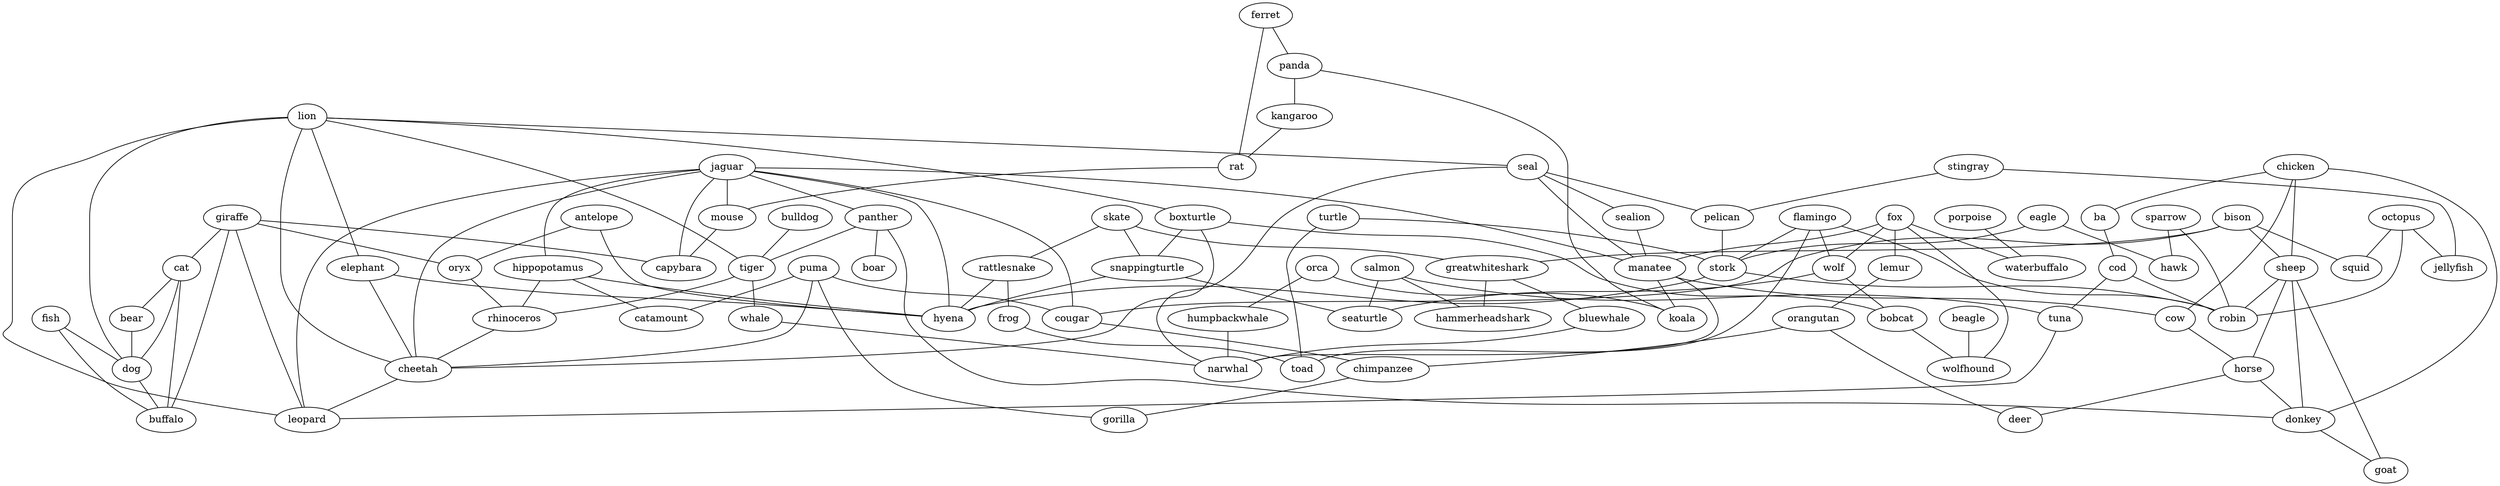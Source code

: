 strict graph  {
	antelope -- oryx	 [weight=1];
	antelope -- hyena	 [weight=1];
	sparrow -- robin	 [weight=1];
	sparrow -- hawk	 [weight=1];
	skate -- rattlesnake	 [weight=1];
	skate -- greatwhiteshark	 [weight=1];
	skate -- snappingturtle	 [weight=1];
	chicken -- ba	 [weight=1];
	chicken -- cow	 [weight=1];
	chicken -- sheep	 [weight=1];
	chicken -- donkey	 [weight=1];
	ferret -- panda	 [weight=1];
	ferret -- rat	 [weight=1];
	giraffe -- oryx	 [weight=1];
	giraffe -- cat	 [weight=1];
	giraffe -- capybara	 [weight=1];
	giraffe -- leopard	 [weight=1];
	giraffe -- buffalo	 [weight=1];
	flamingo -- wolf	 [weight=1];
	flamingo -- stork	 [weight=1];
	flamingo -- robin	 [weight=1];
	flamingo -- toad	 [weight=1];
	jaguar -- hippopotamus	 [weight=1];
	jaguar -- manatee	 [weight=1];
	jaguar -- panther	 [weight=1];
	jaguar -- cougar	 [weight=1];
	jaguar -- mouse	 [weight=1];
	jaguar -- capybara	 [weight=1];
	jaguar -- cheetah	 [weight=1];
	jaguar -- leopard	 [weight=1];
	jaguar -- hyena	 [weight=1];
	oryx -- rhinoceros	 [weight=1];
	bison -- greatwhiteshark	 [weight=1];
	bison -- sheep	 [weight=1];
	bison -- cougar	 [weight=1];
	bison -- squid	 [weight=1];
	orca -- humpbackwhale	 [weight=1];
	orca -- koala	 [weight=1];
	turtle -- stork	 [weight=1];
	turtle -- toad	 [weight=1];
	fish -- dog	 [weight=1];
	fish -- buffalo	 [weight=1];
	lion -- seal	 [weight=1];
	lion -- boxturtle	 [weight=1];
	lion -- tiger	 [weight=1];
	lion -- elephant	 [weight=1];
	lion -- cheetah	 [weight=1];
	lion -- leopard	 [weight=1];
	lion -- dog	 [weight=1];
	seal -- sealion	 [weight=1];
	seal -- manatee	 [weight=1];
	seal -- pelican	 [weight=1];
	seal -- narwhal	 [weight=1];
	panda -- kangaroo	 [weight=1];
	panda -- koala	 [weight=1];
	hippopotamus -- catamount	 [weight=1];
	hippopotamus -- rhinoceros	 [weight=1];
	hippopotamus -- hyena	 [weight=1];
	puma -- cougar	 [weight=1];
	puma -- catamount	 [weight=1];
	puma -- cheetah	 [weight=1];
	puma -- gorilla	 [weight=1];
	fox -- manatee	 [weight=1];
	fox -- lemur	 [weight=1];
	fox -- wolf	 [weight=1];
	fox -- waterbuffalo	 [weight=1];
	fox -- wolfhound	 [weight=1];
	rattlesnake -- frog	 [weight=1];
	rattlesnake -- hyena	 [weight=1];
	greatwhiteshark -- hammerheadshark	 [weight=1];
	greatwhiteshark -- bluewhale	 [weight=1];
	boxturtle -- bobcat	 [weight=1];
	boxturtle -- snappingturtle	 [weight=1];
	boxturtle -- cheetah	 [weight=1];
	sealion -- manatee	 [weight=1];
	stingray -- pelican	 [weight=1];
	stingray -- jellyfish	 [weight=1];
	eagle -- stork	 [weight=1];
	eagle -- hawk	 [weight=1];
	ba -- cod	 [weight=1];
	salmon -- hammerheadshark	 [weight=1];
	salmon -- tuna	 [weight=1];
	salmon -- seaturtle	 [weight=1];
	kangaroo -- rat	 [weight=1];
	manatee -- cow	 [weight=1];
	manatee -- koala	 [weight=1];
	manatee -- narwhal	 [weight=1];
	cow -- horse	 [weight=1];
	lemur -- orangutan	 [weight=1];
	panther -- boar	 [weight=1];
	panther -- tiger	 [weight=1];
	panther -- donkey	 [weight=1];
	wolf -- bobcat	 [weight=1];
	wolf -- seaturtle	 [weight=1];
	cod -- tuna	 [weight=1];
	cod -- robin	 [weight=1];
	orangutan -- chimpanzee	 [weight=1];
	orangutan -- deer	 [weight=1];
	octopus -- robin	 [weight=1];
	octopus -- squid	 [weight=1];
	octopus -- jellyfish	 [weight=1];
	porpoise -- waterbuffalo	 [weight=1];
	pelican -- stork	 [weight=1];
	bobcat -- wolfhound	 [weight=1];
	tuna -- leopard	 [weight=1];
	sheep -- horse	 [weight=1];
	sheep -- robin	 [weight=1];
	sheep -- donkey	 [weight=1];
	sheep -- goat	 [weight=1];
	beagle -- wolfhound	 [weight=1];
	horse -- donkey	 [weight=1];
	horse -- deer	 [weight=1];
	humpbackwhale -- narwhal	 [weight=1];
	cougar -- chimpanzee	 [weight=1];
	frog -- toad	 [weight=1];
	stork -- robin	 [weight=1];
	stork -- hyena	 [weight=1];
	bulldog -- tiger	 [weight=1];
	chimpanzee -- gorilla	 [weight=1];
	tiger -- rhinoceros	 [weight=1];
	tiger -- whale	 [weight=1];
	snappingturtle -- seaturtle	 [weight=1];
	snappingturtle -- hyena	 [weight=1];
	cat -- bear	 [weight=1];
	cat -- dog	 [weight=1];
	cat -- buffalo	 [weight=1];
	bluewhale -- narwhal	 [weight=1];
	donkey -- goat	 [weight=1];
	rat -- mouse	 [weight=1];
	mouse -- capybara	 [weight=1];
	rhinoceros -- cheetah	 [weight=1];
	elephant -- cheetah	 [weight=1];
	elephant -- hyena	 [weight=1];
	cheetah -- leopard	 [weight=1];
	bear -- dog	 [weight=1];
	whale -- narwhal	 [weight=1];
	dog -- buffalo	 [weight=1];
}

